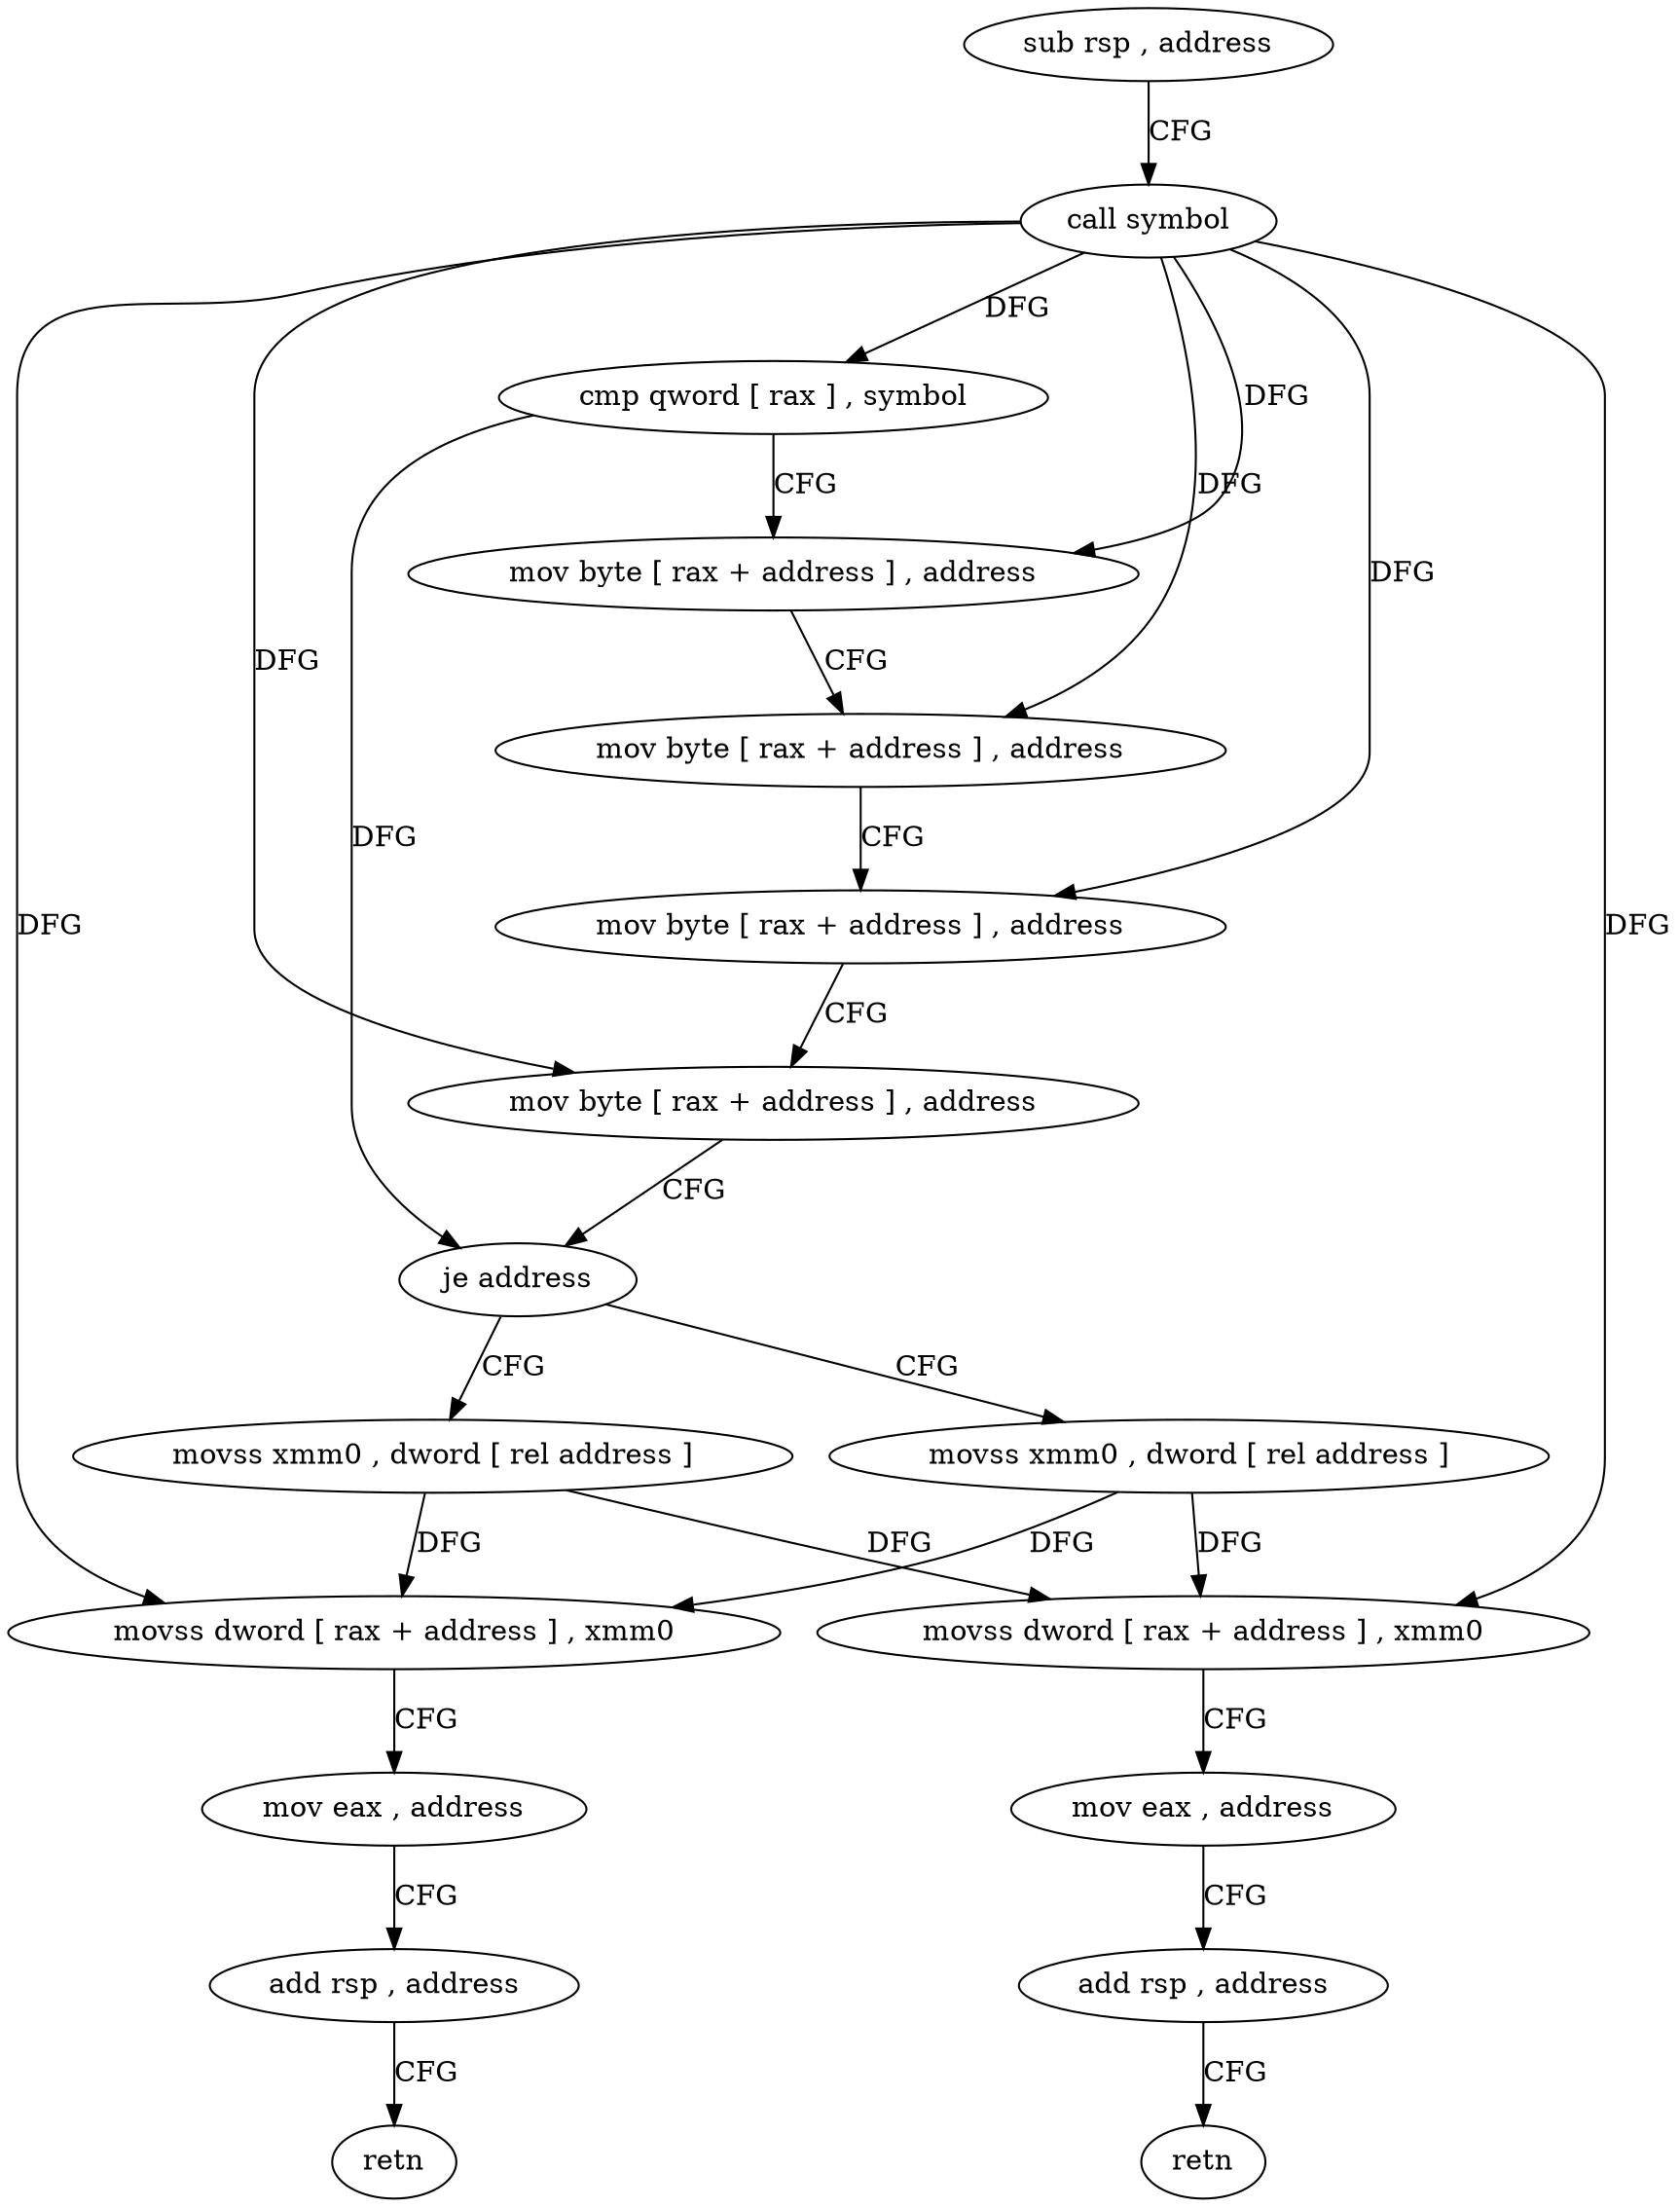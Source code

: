 digraph "func" {
"4259456" [label = "sub rsp , address" ]
"4259460" [label = "call symbol" ]
"4259465" [label = "cmp qword [ rax ] , symbol" ]
"4259472" [label = "mov byte [ rax + address ] , address" ]
"4259476" [label = "mov byte [ rax + address ] , address" ]
"4259480" [label = "mov byte [ rax + address ] , address" ]
"4259484" [label = "mov byte [ rax + address ] , address" ]
"4259488" [label = "je address" ]
"4259520" [label = "movss xmm0 , dword [ rel address ]" ]
"4259490" [label = "movss xmm0 , dword [ rel address ]" ]
"4259528" [label = "movss dword [ rax + address ] , xmm0" ]
"4259533" [label = "mov eax , address" ]
"4259538" [label = "add rsp , address" ]
"4259542" [label = "retn" ]
"4259498" [label = "movss dword [ rax + address ] , xmm0" ]
"4259503" [label = "mov eax , address" ]
"4259508" [label = "add rsp , address" ]
"4259512" [label = "retn" ]
"4259456" -> "4259460" [ label = "CFG" ]
"4259460" -> "4259465" [ label = "DFG" ]
"4259460" -> "4259472" [ label = "DFG" ]
"4259460" -> "4259476" [ label = "DFG" ]
"4259460" -> "4259480" [ label = "DFG" ]
"4259460" -> "4259484" [ label = "DFG" ]
"4259460" -> "4259528" [ label = "DFG" ]
"4259460" -> "4259498" [ label = "DFG" ]
"4259465" -> "4259472" [ label = "CFG" ]
"4259465" -> "4259488" [ label = "DFG" ]
"4259472" -> "4259476" [ label = "CFG" ]
"4259476" -> "4259480" [ label = "CFG" ]
"4259480" -> "4259484" [ label = "CFG" ]
"4259484" -> "4259488" [ label = "CFG" ]
"4259488" -> "4259520" [ label = "CFG" ]
"4259488" -> "4259490" [ label = "CFG" ]
"4259520" -> "4259528" [ label = "DFG" ]
"4259520" -> "4259498" [ label = "DFG" ]
"4259490" -> "4259498" [ label = "DFG" ]
"4259490" -> "4259528" [ label = "DFG" ]
"4259528" -> "4259533" [ label = "CFG" ]
"4259533" -> "4259538" [ label = "CFG" ]
"4259538" -> "4259542" [ label = "CFG" ]
"4259498" -> "4259503" [ label = "CFG" ]
"4259503" -> "4259508" [ label = "CFG" ]
"4259508" -> "4259512" [ label = "CFG" ]
}
